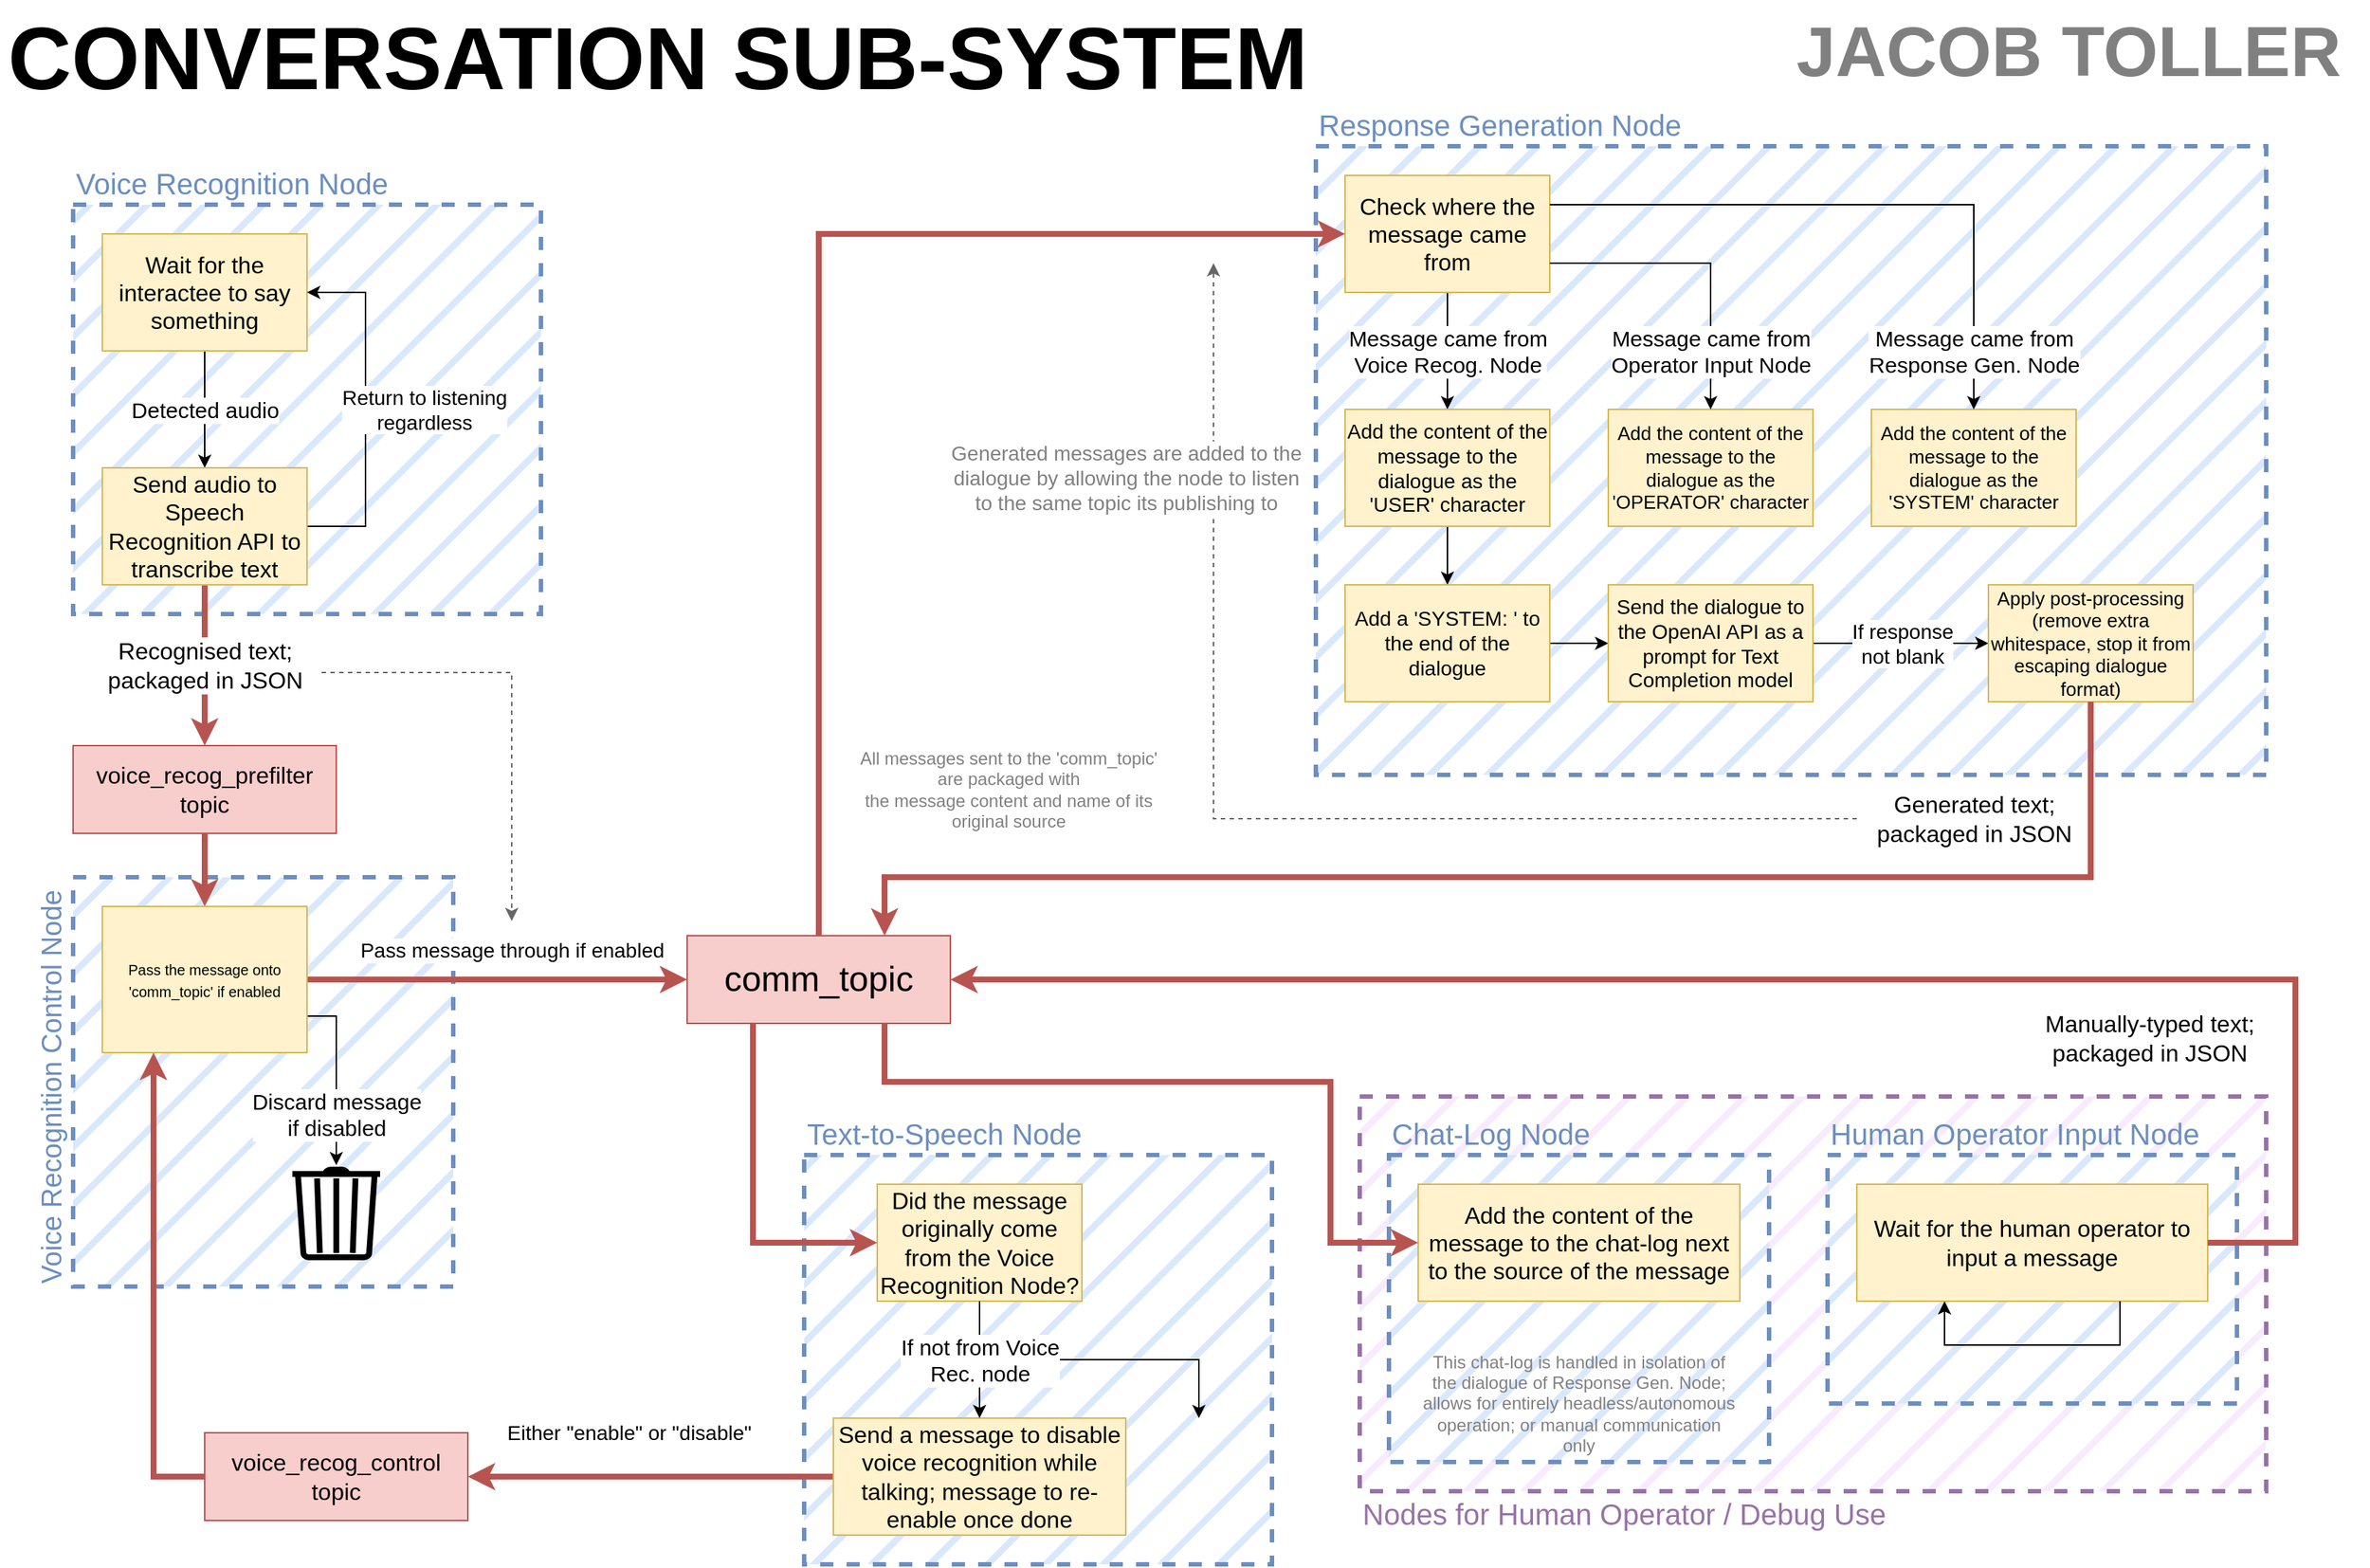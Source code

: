 <mxfile version="21.3.6" type="device">
  <diagram name="Page-1" id="MzHM1Ebuwn2UYsW7390A">
    <mxGraphModel dx="3027" dy="1767" grid="1" gridSize="10" guides="1" tooltips="1" connect="1" arrows="1" fold="1" page="1" pageScale="1" pageWidth="1654" pageHeight="1169" math="0" shadow="0">
      <root>
        <mxCell id="0" />
        <mxCell id="1" parent="0" />
        <mxCell id="4UQebfLzVkgeTfsJnJ6F-95" value="" style="rounded=0;whiteSpace=wrap;html=1;fillColor=#F8EBFF;dashed=1;strokeWidth=3;strokeColor=#9673A6;fillStyle=hatch;" vertex="1" parent="1">
          <mxGeometry x="940" y="770" width="620" height="270" as="geometry" />
        </mxCell>
        <mxCell id="4UQebfLzVkgeTfsJnJ6F-12" value="" style="rounded=0;whiteSpace=wrap;html=1;fillColor=#dae8fc;dashed=1;strokeWidth=3;strokeColor=#6c8ebf;fillStyle=hatch;" vertex="1" parent="1">
          <mxGeometry x="60" y="620" width="260" height="280" as="geometry" />
        </mxCell>
        <mxCell id="4UQebfLzVkgeTfsJnJ6F-2" value="" style="rounded=0;whiteSpace=wrap;html=1;fillColor=#dae8fc;dashed=1;strokeWidth=3;strokeColor=#6c8ebf;fillStyle=hatch;" vertex="1" parent="1">
          <mxGeometry x="60" y="160" width="320" height="280" as="geometry" />
        </mxCell>
        <mxCell id="4UQebfLzVkgeTfsJnJ6F-6" value="Detected audio" style="edgeStyle=orthogonalEdgeStyle;rounded=0;orthogonalLoop=1;jettySize=auto;html=1;exitX=0.5;exitY=1;exitDx=0;exitDy=0;entryX=0.5;entryY=0;entryDx=0;entryDy=0;labelBackgroundColor=default;fontSize=15;" edge="1" parent="1" source="4UQebfLzVkgeTfsJnJ6F-3" target="4UQebfLzVkgeTfsJnJ6F-5">
          <mxGeometry relative="1" as="geometry" />
        </mxCell>
        <mxCell id="4UQebfLzVkgeTfsJnJ6F-3" value="&lt;font style=&quot;font-size: 16px;&quot;&gt;Wait for the interactee to say something&lt;/font&gt;" style="rounded=0;whiteSpace=wrap;html=1;fillColor=#fff2cc;strokeColor=#d6b656;" vertex="1" parent="1">
          <mxGeometry x="80" y="180" width="140" height="80" as="geometry" />
        </mxCell>
        <mxCell id="4UQebfLzVkgeTfsJnJ6F-7" value="&lt;div style=&quot;font-size: 14px;&quot;&gt;&lt;font style=&quot;font-size: 14px;&quot;&gt;Return to listening&lt;/font&gt;&lt;/div&gt;&lt;div style=&quot;font-size: 14px;&quot;&gt;&lt;font style=&quot;font-size: 14px;&quot;&gt;regardless&lt;br style=&quot;font-size: 14px;&quot;&gt;&lt;/font&gt;&lt;/div&gt;" style="edgeStyle=orthogonalEdgeStyle;rounded=0;orthogonalLoop=1;jettySize=auto;html=1;exitX=1;exitY=0.5;exitDx=0;exitDy=0;entryX=1;entryY=0.5;entryDx=0;entryDy=0;fontSize=14;" edge="1" parent="1" source="4UQebfLzVkgeTfsJnJ6F-5" target="4UQebfLzVkgeTfsJnJ6F-3">
          <mxGeometry y="-40" relative="1" as="geometry">
            <Array as="points">
              <mxPoint x="260" y="380" />
              <mxPoint x="260" y="220" />
            </Array>
            <mxPoint as="offset" />
          </mxGeometry>
        </mxCell>
        <mxCell id="4UQebfLzVkgeTfsJnJ6F-11" value="&lt;div style=&quot;font-size: 16px;&quot;&gt;&lt;font style=&quot;font-size: 16px;&quot;&gt;Recognised text;&lt;/font&gt;&lt;/div&gt;&lt;div style=&quot;font-size: 16px;&quot;&gt;&lt;font style=&quot;font-size: 16px;&quot;&gt;packaged in JSON&lt;font style=&quot;font-size: 16px;&quot;&gt;&lt;br&gt;&lt;/font&gt;&lt;/font&gt;&lt;/div&gt;" style="edgeStyle=orthogonalEdgeStyle;rounded=0;orthogonalLoop=1;jettySize=auto;html=1;exitX=0.5;exitY=1;exitDx=0;exitDy=0;entryX=0.5;entryY=0;entryDx=0;entryDy=0;fillColor=#f8cecc;strokeColor=#b85450;strokeWidth=4;" edge="1" parent="1" source="4UQebfLzVkgeTfsJnJ6F-5" target="4UQebfLzVkgeTfsJnJ6F-10">
          <mxGeometry relative="1" as="geometry" />
        </mxCell>
        <mxCell id="4UQebfLzVkgeTfsJnJ6F-5" value="&lt;font style=&quot;font-size: 16px;&quot;&gt;Send audio to Speech Recognition API to transcribe text&lt;br&gt;&lt;/font&gt;" style="rounded=0;whiteSpace=wrap;html=1;fillColor=#fff2cc;strokeColor=#d6b656;" vertex="1" parent="1">
          <mxGeometry x="80" y="340" width="140" height="80" as="geometry" />
        </mxCell>
        <mxCell id="4UQebfLzVkgeTfsJnJ6F-19" style="edgeStyle=orthogonalEdgeStyle;rounded=0;orthogonalLoop=1;jettySize=auto;html=1;exitX=0.5;exitY=1;exitDx=0;exitDy=0;entryX=0.5;entryY=0;entryDx=0;entryDy=0;fillColor=#f8cecc;strokeColor=#b85450;strokeWidth=4;" edge="1" parent="1" source="4UQebfLzVkgeTfsJnJ6F-10" target="4UQebfLzVkgeTfsJnJ6F-14">
          <mxGeometry relative="1" as="geometry" />
        </mxCell>
        <mxCell id="4UQebfLzVkgeTfsJnJ6F-10" value="&lt;div style=&quot;font-size: 16px;&quot;&gt;&lt;font style=&quot;font-size: 16px;&quot;&gt;voice_recog_prefilter&lt;/font&gt;&lt;/div&gt;&lt;div style=&quot;font-size: 16px;&quot;&gt;&lt;font style=&quot;font-size: 16px;&quot;&gt;topic&lt;font style=&quot;font-size: 16px;&quot;&gt;&lt;br&gt;&lt;/font&gt;&lt;/font&gt;&lt;/div&gt;" style="rounded=0;whiteSpace=wrap;html=1;fillColor=#f8cecc;strokeColor=#b85450;" vertex="1" parent="1">
          <mxGeometry x="60" y="530" width="180" height="60" as="geometry" />
        </mxCell>
        <mxCell id="4UQebfLzVkgeTfsJnJ6F-13" value="&lt;div&gt;Discard message &lt;br&gt;&lt;/div&gt;&lt;div&gt;if disabled&lt;/div&gt;" style="edgeStyle=orthogonalEdgeStyle;rounded=0;orthogonalLoop=1;jettySize=auto;html=1;exitX=1;exitY=0.75;exitDx=0;exitDy=0;labelBackgroundColor=default;fontSize=15;entryX=0.5;entryY=-0.016;entryDx=0;entryDy=0;entryPerimeter=0;" edge="1" parent="1" source="4UQebfLzVkgeTfsJnJ6F-14" target="4UQebfLzVkgeTfsJnJ6F-18">
          <mxGeometry x="0.42" relative="1" as="geometry">
            <mxPoint x="150" y="810" as="targetPoint" />
            <mxPoint as="offset" />
          </mxGeometry>
        </mxCell>
        <mxCell id="4UQebfLzVkgeTfsJnJ6F-23" style="edgeStyle=orthogonalEdgeStyle;rounded=0;orthogonalLoop=1;jettySize=auto;html=1;exitX=1;exitY=0.5;exitDx=0;exitDy=0;entryX=0;entryY=0.5;entryDx=0;entryDy=0;fillColor=#f8cecc;strokeColor=#b85450;strokeWidth=4;" edge="1" parent="1" source="4UQebfLzVkgeTfsJnJ6F-14" target="4UQebfLzVkgeTfsJnJ6F-22">
          <mxGeometry relative="1" as="geometry" />
        </mxCell>
        <mxCell id="4UQebfLzVkgeTfsJnJ6F-28" value="&lt;font style=&quot;font-size: 14px;&quot;&gt;Pass message through if enabled&lt;/font&gt;" style="edgeLabel;html=1;align=center;verticalAlign=middle;resizable=0;points=[];" vertex="1" connectable="0" parent="4UQebfLzVkgeTfsJnJ6F-23">
          <mxGeometry x="-0.115" y="-3" relative="1" as="geometry">
            <mxPoint x="25" y="-23" as="offset" />
          </mxGeometry>
        </mxCell>
        <mxCell id="4UQebfLzVkgeTfsJnJ6F-14" value="&lt;font size=&quot;1&quot;&gt;Pass the message onto &#39;comm_topic&#39; if enabled&lt;br&gt;&lt;/font&gt;" style="rounded=0;whiteSpace=wrap;html=1;fillColor=#fff2cc;strokeColor=#d6b656;" vertex="1" parent="1">
          <mxGeometry x="80" y="640" width="140" height="100" as="geometry" />
        </mxCell>
        <mxCell id="4UQebfLzVkgeTfsJnJ6F-18" value="" style="html=1;verticalLabelPosition=bottom;align=center;labelBackgroundColor=#ffffff;verticalAlign=top;strokeWidth=4;strokeColor=#000000;shadow=0;dashed=0;shape=mxgraph.ios7.icons.trashcan;perimeterSpacing=2;" vertex="1" parent="1">
          <mxGeometry x="210" y="820" width="60" height="60" as="geometry" />
        </mxCell>
        <mxCell id="4UQebfLzVkgeTfsJnJ6F-22" value="&lt;font style=&quot;font-size: 24px;&quot;&gt;comm_topic&lt;br&gt;&lt;/font&gt;" style="rounded=0;whiteSpace=wrap;html=1;fillColor=#f8cecc;strokeColor=#b85450;" vertex="1" parent="1">
          <mxGeometry x="480" y="660" width="180" height="60" as="geometry" />
        </mxCell>
        <mxCell id="4UQebfLzVkgeTfsJnJ6F-25" value="&lt;font style=&quot;font-size: 20px;&quot;&gt;Voice Recognition Node&lt;br&gt;&lt;/font&gt;" style="text;html=1;strokeColor=none;fillColor=none;align=left;verticalAlign=bottom;whiteSpace=wrap;rounded=0;fontColor=#6C8EBF;" vertex="1" parent="1">
          <mxGeometry x="60" y="130" width="260" height="30" as="geometry" />
        </mxCell>
        <mxCell id="4UQebfLzVkgeTfsJnJ6F-27" value="&lt;font style=&quot;font-size: 19px;&quot;&gt;Voice Recognition Control Node&lt;br&gt;&lt;/font&gt;" style="text;html=1;strokeColor=none;fillColor=none;align=left;verticalAlign=bottom;whiteSpace=wrap;rounded=0;fontColor=#6C8EBF;rotation=-90;" vertex="1" parent="1">
          <mxGeometry x="-110" y="730" width="310" height="30" as="geometry" />
        </mxCell>
        <mxCell id="4UQebfLzVkgeTfsJnJ6F-29" value="" style="endArrow=classic;html=1;rounded=0;dashed=1;fillColor=#f5f5f5;strokeColor=#666666;" edge="1" parent="1">
          <mxGeometry width="50" height="50" relative="1" as="geometry">
            <mxPoint x="230" y="480" as="sourcePoint" />
            <mxPoint x="360" y="650" as="targetPoint" />
            <Array as="points">
              <mxPoint x="360" y="480" />
            </Array>
          </mxGeometry>
        </mxCell>
        <mxCell id="4UQebfLzVkgeTfsJnJ6F-36" value="" style="rounded=0;whiteSpace=wrap;html=1;fillColor=#dae8fc;dashed=1;strokeWidth=3;strokeColor=#6c8ebf;fillStyle=hatch;" vertex="1" parent="1">
          <mxGeometry x="560" y="810" width="320" height="280" as="geometry" />
        </mxCell>
        <mxCell id="4UQebfLzVkgeTfsJnJ6F-45" style="edgeStyle=orthogonalEdgeStyle;rounded=0;orthogonalLoop=1;jettySize=auto;html=1;exitX=0.5;exitY=1;exitDx=0;exitDy=0;entryX=0.5;entryY=0;entryDx=0;entryDy=0;" edge="1" parent="1" source="4UQebfLzVkgeTfsJnJ6F-38" target="4UQebfLzVkgeTfsJnJ6F-44">
          <mxGeometry relative="1" as="geometry" />
        </mxCell>
        <mxCell id="4UQebfLzVkgeTfsJnJ6F-38" value="&lt;font style=&quot;font-size: 16px;&quot;&gt;Did the message originally come from the Voice Recognition Node?&lt;br&gt;&lt;/font&gt;" style="rounded=0;whiteSpace=wrap;html=1;fillColor=#fff2cc;strokeColor=#d6b656;" vertex="1" parent="1">
          <mxGeometry x="610" y="830" width="140" height="80" as="geometry" />
        </mxCell>
        <mxCell id="4UQebfLzVkgeTfsJnJ6F-53" style="edgeStyle=orthogonalEdgeStyle;rounded=0;orthogonalLoop=1;jettySize=auto;html=1;exitX=0;exitY=0.5;exitDx=0;exitDy=0;entryX=1;entryY=0.5;entryDx=0;entryDy=0;fillColor=#f8cecc;strokeColor=#b85450;strokeWidth=4;" edge="1" parent="1" source="4UQebfLzVkgeTfsJnJ6F-40" target="4UQebfLzVkgeTfsJnJ6F-52">
          <mxGeometry relative="1" as="geometry" />
        </mxCell>
        <mxCell id="4UQebfLzVkgeTfsJnJ6F-54" value="&lt;font style=&quot;font-size: 14px;&quot;&gt;Either &quot;enable&quot; or &quot;disable&quot;&lt;br&gt;&lt;/font&gt;" style="edgeLabel;html=1;align=center;verticalAlign=middle;resizable=0;points=[];" vertex="1" connectable="0" parent="4UQebfLzVkgeTfsJnJ6F-53">
          <mxGeometry x="0.11" y="2" relative="1" as="geometry">
            <mxPoint x="-1" y="-32" as="offset" />
          </mxGeometry>
        </mxCell>
        <mxCell id="4UQebfLzVkgeTfsJnJ6F-40" value="&lt;font style=&quot;font-size: 16px;&quot;&gt;Send a message to disable voice recognition while talking; message to re-enable once done&lt;br&gt;&lt;/font&gt;" style="rounded=0;whiteSpace=wrap;html=1;fillColor=#fff2cc;strokeColor=#d6b656;" vertex="1" parent="1">
          <mxGeometry x="580" y="990" width="200" height="80" as="geometry" />
        </mxCell>
        <mxCell id="4UQebfLzVkgeTfsJnJ6F-41" value="&lt;div&gt;&lt;font style=&quot;font-size: 20px;&quot;&gt;&lt;br&gt;&lt;/font&gt;&lt;/div&gt;&lt;div&gt;&lt;font style=&quot;font-size: 20px;&quot;&gt;Text-to-Speech Node&lt;/font&gt;&lt;/div&gt;" style="text;html=1;strokeColor=none;fillColor=none;align=left;verticalAlign=bottom;whiteSpace=wrap;rounded=0;fontColor=#6C8EBF;" vertex="1" parent="1">
          <mxGeometry x="560" y="780" width="260" height="30" as="geometry" />
        </mxCell>
        <mxCell id="4UQebfLzVkgeTfsJnJ6F-44" value="" style="shape=image;html=1;verticalAlign=top;verticalLabelPosition=bottom;labelBackgroundColor=#ffffff;imageAspect=0;aspect=fixed;image=https://cdn1.iconfinder.com/data/icons/ui-essential-17/32/UI_Essential_Outline_1_essential-app-ui-sound-speaker-128.png" vertex="1" parent="1">
          <mxGeometry x="790" y="990" width="80" height="80" as="geometry" />
        </mxCell>
        <mxCell id="4UQebfLzVkgeTfsJnJ6F-37" value="&lt;div&gt;If not from Voice &lt;br&gt;&lt;/div&gt;&lt;div&gt;Rec. node&lt;/div&gt;" style="edgeStyle=orthogonalEdgeStyle;rounded=0;orthogonalLoop=1;jettySize=auto;html=1;exitX=0.5;exitY=1;exitDx=0;exitDy=0;entryX=0.5;entryY=0;entryDx=0;entryDy=0;labelBackgroundColor=default;fontSize=15;" edge="1" parent="1" source="4UQebfLzVkgeTfsJnJ6F-38" target="4UQebfLzVkgeTfsJnJ6F-40">
          <mxGeometry relative="1" as="geometry" />
        </mxCell>
        <mxCell id="4UQebfLzVkgeTfsJnJ6F-50" style="edgeStyle=orthogonalEdgeStyle;rounded=0;orthogonalLoop=1;jettySize=auto;html=1;exitX=0.25;exitY=1;exitDx=0;exitDy=0;entryX=0;entryY=0.5;entryDx=0;entryDy=0;fillColor=#f8cecc;strokeColor=#b85450;strokeWidth=4;" edge="1" parent="1" source="4UQebfLzVkgeTfsJnJ6F-22" target="4UQebfLzVkgeTfsJnJ6F-38">
          <mxGeometry relative="1" as="geometry">
            <mxPoint x="520" y="829.5" as="sourcePoint" />
            <mxPoint x="780" y="829.5" as="targetPoint" />
          </mxGeometry>
        </mxCell>
        <mxCell id="4UQebfLzVkgeTfsJnJ6F-52" value="&lt;div style=&quot;font-size: 16px;&quot;&gt;&lt;font style=&quot;font-size: 16px;&quot;&gt;voice_recog_control&lt;/font&gt;&lt;/div&gt;&lt;div style=&quot;font-size: 16px;&quot;&gt;&lt;font style=&quot;font-size: 16px;&quot;&gt;topic&lt;font style=&quot;font-size: 16px;&quot;&gt;&lt;br&gt;&lt;/font&gt;&lt;/font&gt;&lt;/div&gt;" style="rounded=0;whiteSpace=wrap;html=1;fillColor=#f8cecc;strokeColor=#b85450;" vertex="1" parent="1">
          <mxGeometry x="150" y="1000" width="180" height="60" as="geometry" />
        </mxCell>
        <mxCell id="4UQebfLzVkgeTfsJnJ6F-55" style="edgeStyle=orthogonalEdgeStyle;rounded=0;orthogonalLoop=1;jettySize=auto;html=1;exitX=0;exitY=0.5;exitDx=0;exitDy=0;fillColor=#f8cecc;strokeColor=#b85450;strokeWidth=4;entryX=0.25;entryY=1;entryDx=0;entryDy=0;" edge="1" parent="1" source="4UQebfLzVkgeTfsJnJ6F-52" target="4UQebfLzVkgeTfsJnJ6F-14">
          <mxGeometry relative="1" as="geometry">
            <mxPoint x="670" y="700" as="sourcePoint" />
            <mxPoint x="10" y="1060" as="targetPoint" />
            <Array as="points">
              <mxPoint x="115" y="1030" />
            </Array>
          </mxGeometry>
        </mxCell>
        <mxCell id="4UQebfLzVkgeTfsJnJ6F-56" value="" style="rounded=0;whiteSpace=wrap;html=1;fillColor=#dae8fc;dashed=1;strokeWidth=3;strokeColor=#6c8ebf;fillStyle=hatch;" vertex="1" parent="1">
          <mxGeometry x="910" y="120" width="650" height="430" as="geometry" />
        </mxCell>
        <mxCell id="4UQebfLzVkgeTfsJnJ6F-57" value="&lt;div&gt;Message came from &lt;br&gt;&lt;/div&gt;&lt;div&gt;Voice Recog. Node&lt;/div&gt;" style="edgeStyle=orthogonalEdgeStyle;rounded=0;orthogonalLoop=1;jettySize=auto;html=1;exitX=0.5;exitY=1;exitDx=0;exitDy=0;entryX=0.5;entryY=0;entryDx=0;entryDy=0;labelBackgroundColor=default;fontSize=15;" edge="1" parent="1" source="4UQebfLzVkgeTfsJnJ6F-58" target="4UQebfLzVkgeTfsJnJ6F-60">
          <mxGeometry relative="1" as="geometry" />
        </mxCell>
        <mxCell id="4UQebfLzVkgeTfsJnJ6F-58" value="&lt;font style=&quot;font-size: 16px;&quot;&gt;Check where the message came from&lt;br&gt;&lt;/font&gt;" style="rounded=0;whiteSpace=wrap;html=1;fillColor=#fff2cc;strokeColor=#d6b656;" vertex="1" parent="1">
          <mxGeometry x="930" y="140" width="140" height="80" as="geometry" />
        </mxCell>
        <mxCell id="4UQebfLzVkgeTfsJnJ6F-68" style="edgeStyle=orthogonalEdgeStyle;rounded=0;orthogonalLoop=1;jettySize=auto;html=1;exitX=0.5;exitY=1;exitDx=0;exitDy=0;entryX=0.5;entryY=0;entryDx=0;entryDy=0;" edge="1" parent="1" source="4UQebfLzVkgeTfsJnJ6F-60" target="4UQebfLzVkgeTfsJnJ6F-67">
          <mxGeometry relative="1" as="geometry" />
        </mxCell>
        <mxCell id="4UQebfLzVkgeTfsJnJ6F-60" value="&lt;font style=&quot;font-size: 14px;&quot;&gt;Add the content of the message to the dialogue as the &#39;USER&#39; character&lt;br&gt;&lt;/font&gt;" style="rounded=0;whiteSpace=wrap;html=1;fillColor=#fff2cc;strokeColor=#d6b656;" vertex="1" parent="1">
          <mxGeometry x="930" y="300" width="140" height="80" as="geometry" />
        </mxCell>
        <mxCell id="4UQebfLzVkgeTfsJnJ6F-61" value="&lt;font style=&quot;font-size: 20px;&quot;&gt;Response Generation Node&lt;br&gt;&lt;/font&gt;" style="text;html=1;strokeColor=none;fillColor=none;align=left;verticalAlign=bottom;whiteSpace=wrap;rounded=0;fontColor=#6C8EBF;" vertex="1" parent="1">
          <mxGeometry x="910" y="90" width="260" height="30" as="geometry" />
        </mxCell>
        <mxCell id="4UQebfLzVkgeTfsJnJ6F-62" value="&lt;font style=&quot;font-size: 13px;&quot;&gt;Add the content of the message to the dialogue as the &#39;OPERATOR&#39; character&lt;br&gt;&lt;/font&gt;" style="rounded=0;whiteSpace=wrap;html=1;fillColor=#fff2cc;strokeColor=#d6b656;" vertex="1" parent="1">
          <mxGeometry x="1110" y="300" width="140" height="80" as="geometry" />
        </mxCell>
        <mxCell id="4UQebfLzVkgeTfsJnJ6F-63" value="&lt;font style=&quot;font-size: 13px;&quot;&gt;Add the content of the message to the dialogue as the &#39;SYSTEM&#39; character&lt;br&gt;&lt;/font&gt;" style="rounded=0;whiteSpace=wrap;html=1;fillColor=#fff2cc;strokeColor=#d6b656;" vertex="1" parent="1">
          <mxGeometry x="1290" y="300" width="140" height="80" as="geometry" />
        </mxCell>
        <mxCell id="4UQebfLzVkgeTfsJnJ6F-65" value="&lt;div&gt;Message came from &lt;br&gt;&lt;/div&gt;&lt;div&gt;Operator Input Node&lt;/div&gt;" style="edgeStyle=orthogonalEdgeStyle;rounded=0;orthogonalLoop=1;jettySize=auto;html=1;exitX=1;exitY=0.75;exitDx=0;exitDy=0;entryX=0.5;entryY=0;entryDx=0;entryDy=0;labelBackgroundColor=default;fontSize=15;" edge="1" parent="1" source="4UQebfLzVkgeTfsJnJ6F-58" target="4UQebfLzVkgeTfsJnJ6F-62">
          <mxGeometry x="0.619" relative="1" as="geometry">
            <mxPoint x="1010" y="230" as="sourcePoint" />
            <mxPoint x="1010" y="310" as="targetPoint" />
            <mxPoint as="offset" />
          </mxGeometry>
        </mxCell>
        <mxCell id="4UQebfLzVkgeTfsJnJ6F-66" value="&lt;div&gt;Message came from &lt;br&gt;&lt;/div&gt;&lt;div&gt;Response Gen. Node&lt;/div&gt;" style="edgeStyle=orthogonalEdgeStyle;rounded=0;orthogonalLoop=1;jettySize=auto;html=1;exitX=1;exitY=0.25;exitDx=0;exitDy=0;entryX=0.5;entryY=0;entryDx=0;entryDy=0;labelBackgroundColor=default;fontSize=15;" edge="1" parent="1" source="4UQebfLzVkgeTfsJnJ6F-58" target="4UQebfLzVkgeTfsJnJ6F-63">
          <mxGeometry x="0.814" relative="1" as="geometry">
            <mxPoint x="1020" y="240" as="sourcePoint" />
            <mxPoint x="1020" y="320" as="targetPoint" />
            <mxPoint as="offset" />
          </mxGeometry>
        </mxCell>
        <mxCell id="4UQebfLzVkgeTfsJnJ6F-70" style="edgeStyle=orthogonalEdgeStyle;rounded=0;orthogonalLoop=1;jettySize=auto;html=1;exitX=1;exitY=0.5;exitDx=0;exitDy=0;entryX=0;entryY=0.5;entryDx=0;entryDy=0;" edge="1" parent="1" source="4UQebfLzVkgeTfsJnJ6F-67" target="4UQebfLzVkgeTfsJnJ6F-69">
          <mxGeometry relative="1" as="geometry" />
        </mxCell>
        <mxCell id="4UQebfLzVkgeTfsJnJ6F-67" value="&lt;font style=&quot;font-size: 14px;&quot;&gt;Add a &#39;SYSTEM: &#39; to the end of the dialogue&lt;br&gt;&lt;/font&gt;" style="rounded=0;whiteSpace=wrap;html=1;fillColor=#fff2cc;strokeColor=#d6b656;" vertex="1" parent="1">
          <mxGeometry x="930" y="420" width="140" height="80" as="geometry" />
        </mxCell>
        <mxCell id="4UQebfLzVkgeTfsJnJ6F-72" style="edgeStyle=orthogonalEdgeStyle;rounded=0;orthogonalLoop=1;jettySize=auto;html=1;exitX=1;exitY=0.5;exitDx=0;exitDy=0;entryX=0;entryY=0.5;entryDx=0;entryDy=0;" edge="1" parent="1" source="4UQebfLzVkgeTfsJnJ6F-69" target="4UQebfLzVkgeTfsJnJ6F-71">
          <mxGeometry relative="1" as="geometry" />
        </mxCell>
        <mxCell id="4UQebfLzVkgeTfsJnJ6F-73" value="&lt;div style=&quot;font-size: 14px;&quot;&gt;&lt;font style=&quot;font-size: 14px;&quot;&gt;If response &lt;br&gt;&lt;/font&gt;&lt;/div&gt;&lt;div style=&quot;font-size: 14px;&quot;&gt;&lt;font style=&quot;font-size: 14px;&quot;&gt;not blank&lt;/font&gt;&lt;/div&gt;" style="edgeLabel;html=1;align=center;verticalAlign=middle;resizable=0;points=[];" vertex="1" connectable="0" parent="4UQebfLzVkgeTfsJnJ6F-72">
          <mxGeometry x="-0.21" y="-2" relative="1" as="geometry">
            <mxPoint x="13" y="-2" as="offset" />
          </mxGeometry>
        </mxCell>
        <mxCell id="4UQebfLzVkgeTfsJnJ6F-69" value="&lt;font style=&quot;font-size: 14px;&quot;&gt;Send the dialogue to the OpenAI API as a prompt for Text Completion model&lt;br&gt;&lt;/font&gt;" style="rounded=0;whiteSpace=wrap;html=1;fillColor=#fff2cc;strokeColor=#d6b656;" vertex="1" parent="1">
          <mxGeometry x="1110" y="420" width="140" height="80" as="geometry" />
        </mxCell>
        <mxCell id="4UQebfLzVkgeTfsJnJ6F-71" value="&lt;font style=&quot;font-size: 13px;&quot;&gt;Apply post-processing (remove extra whitespace, stop it from escaping dialogue format)&lt;br&gt;&lt;/font&gt;" style="rounded=0;whiteSpace=wrap;html=1;fillColor=#fff2cc;strokeColor=#d6b656;" vertex="1" parent="1">
          <mxGeometry x="1370" y="420" width="140" height="80" as="geometry" />
        </mxCell>
        <mxCell id="4UQebfLzVkgeTfsJnJ6F-75" value="&lt;div style=&quot;font-size: 16px;&quot;&gt;&lt;font style=&quot;font-size: 16px;&quot;&gt;Generated text;&lt;/font&gt;&lt;/div&gt;&lt;div style=&quot;font-size: 16px;&quot;&gt;&lt;font style=&quot;font-size: 16px;&quot;&gt;packaged in JSON&lt;font style=&quot;font-size: 16px;&quot;&gt;&lt;br&gt;&lt;/font&gt;&lt;/font&gt;&lt;/div&gt;" style="edgeStyle=orthogonalEdgeStyle;rounded=0;orthogonalLoop=1;jettySize=auto;html=1;exitX=0.5;exitY=1;exitDx=0;exitDy=0;entryX=0.75;entryY=0;entryDx=0;entryDy=0;fillColor=#f8cecc;strokeColor=#b85450;strokeWidth=4;" edge="1" parent="1" source="4UQebfLzVkgeTfsJnJ6F-71" target="4UQebfLzVkgeTfsJnJ6F-22">
          <mxGeometry x="-0.594" y="-40" relative="1" as="geometry">
            <mxPoint x="979.57" y="620" as="sourcePoint" />
            <mxPoint x="979.57" y="730" as="targetPoint" />
            <Array as="points">
              <mxPoint x="1440" y="620" />
              <mxPoint x="615" y="620" />
            </Array>
            <mxPoint as="offset" />
          </mxGeometry>
        </mxCell>
        <mxCell id="4UQebfLzVkgeTfsJnJ6F-77" style="edgeStyle=orthogonalEdgeStyle;rounded=0;orthogonalLoop=1;jettySize=auto;html=1;exitX=0.5;exitY=0;exitDx=0;exitDy=0;entryX=0;entryY=0.5;entryDx=0;entryDy=0;fillColor=#f8cecc;strokeColor=#b85450;strokeWidth=4;" edge="1" parent="1" source="4UQebfLzVkgeTfsJnJ6F-22" target="4UQebfLzVkgeTfsJnJ6F-58">
          <mxGeometry relative="1" as="geometry">
            <mxPoint x="670" y="700" as="sourcePoint" />
            <mxPoint x="910" y="780" as="targetPoint" />
          </mxGeometry>
        </mxCell>
        <mxCell id="4UQebfLzVkgeTfsJnJ6F-78" value="" style="endArrow=classic;html=1;rounded=0;dashed=1;fillColor=#f5f5f5;strokeColor=#666666;" edge="1" parent="1">
          <mxGeometry width="50" height="50" relative="1" as="geometry">
            <mxPoint x="1280" y="580" as="sourcePoint" />
            <mxPoint x="840" y="200" as="targetPoint" />
            <Array as="points">
              <mxPoint x="840" y="580" />
            </Array>
          </mxGeometry>
        </mxCell>
        <mxCell id="4UQebfLzVkgeTfsJnJ6F-79" value="&lt;div style=&quot;font-size: 14px;&quot;&gt;&lt;font style=&quot;font-size: 14px;&quot;&gt;Generated messages are added to the &lt;br&gt;&lt;/font&gt;&lt;/div&gt;&lt;div style=&quot;font-size: 14px;&quot;&gt;&lt;font style=&quot;font-size: 14px;&quot;&gt;dialogue by allowing the node to listen &lt;br&gt;&lt;/font&gt;&lt;/div&gt;&lt;div style=&quot;font-size: 14px;&quot;&gt;&lt;font style=&quot;font-size: 14px;&quot;&gt;to the same topic its publishing to&lt;/font&gt;&lt;/div&gt;" style="edgeLabel;html=1;align=center;verticalAlign=middle;resizable=0;points=[];fontColor=#808080;" vertex="1" connectable="0" parent="4UQebfLzVkgeTfsJnJ6F-78">
          <mxGeometry x="0.307" y="1" relative="1" as="geometry">
            <mxPoint x="-59" y="-137" as="offset" />
          </mxGeometry>
        </mxCell>
        <mxCell id="4UQebfLzVkgeTfsJnJ6F-80" value="" style="rounded=0;whiteSpace=wrap;html=1;fillColor=#dae8fc;dashed=1;strokeWidth=3;strokeColor=#6c8ebf;fillStyle=hatch;" vertex="1" parent="1">
          <mxGeometry x="960" y="810" width="260" height="210" as="geometry" />
        </mxCell>
        <mxCell id="4UQebfLzVkgeTfsJnJ6F-82" value="&lt;font style=&quot;font-size: 16px;&quot;&gt;Add the content of the message to the chat-log next to the source of the message&lt;br&gt;&lt;/font&gt;" style="rounded=0;whiteSpace=wrap;html=1;fillColor=#fff2cc;strokeColor=#d6b656;" vertex="1" parent="1">
          <mxGeometry x="980" y="830" width="220" height="80" as="geometry" />
        </mxCell>
        <mxCell id="4UQebfLzVkgeTfsJnJ6F-84" value="&lt;div&gt;&lt;font style=&quot;font-size: 20px;&quot;&gt;&lt;br&gt;&lt;/font&gt;&lt;/div&gt;&lt;div&gt;&lt;font style=&quot;font-size: 20px;&quot;&gt;Chat-Log Node&lt;/font&gt;&lt;/div&gt;" style="text;html=1;strokeColor=none;fillColor=none;align=left;verticalAlign=bottom;whiteSpace=wrap;rounded=0;fontColor=#6C8EBF;" vertex="1" parent="1">
          <mxGeometry x="960" y="780" width="260" height="30" as="geometry" />
        </mxCell>
        <mxCell id="4UQebfLzVkgeTfsJnJ6F-87" style="edgeStyle=orthogonalEdgeStyle;rounded=0;orthogonalLoop=1;jettySize=auto;html=1;exitX=0.75;exitY=1;exitDx=0;exitDy=0;entryX=0;entryY=0.5;entryDx=0;entryDy=0;fillColor=#f8cecc;strokeColor=#b85450;strokeWidth=4;" edge="1" parent="1" source="4UQebfLzVkgeTfsJnJ6F-22" target="4UQebfLzVkgeTfsJnJ6F-82">
          <mxGeometry relative="1" as="geometry">
            <mxPoint x="535" y="730" as="sourcePoint" />
            <mxPoint x="620" y="880" as="targetPoint" />
            <Array as="points">
              <mxPoint x="615" y="760" />
              <mxPoint x="920" y="760" />
              <mxPoint x="920" y="870" />
            </Array>
          </mxGeometry>
        </mxCell>
        <mxCell id="4UQebfLzVkgeTfsJnJ6F-88" value="" style="rounded=0;whiteSpace=wrap;html=1;fillColor=#dae8fc;dashed=1;strokeWidth=3;strokeColor=#6c8ebf;fillStyle=hatch;" vertex="1" parent="1">
          <mxGeometry x="1260" y="810" width="280" height="170" as="geometry" />
        </mxCell>
        <mxCell id="4UQebfLzVkgeTfsJnJ6F-89" value="&lt;font style=&quot;font-size: 16px;&quot;&gt;Wait for the human operator to input a message&lt;br&gt;&lt;/font&gt;" style="rounded=0;whiteSpace=wrap;html=1;fillColor=#fff2cc;strokeColor=#d6b656;" vertex="1" parent="1">
          <mxGeometry x="1280" y="830" width="240" height="80" as="geometry" />
        </mxCell>
        <mxCell id="4UQebfLzVkgeTfsJnJ6F-90" value="&lt;div&gt;&lt;font style=&quot;font-size: 20px;&quot;&gt;&lt;br&gt;&lt;/font&gt;&lt;/div&gt;&lt;div&gt;&lt;font style=&quot;font-size: 20px;&quot;&gt;Human Operator Input Node&lt;/font&gt;&lt;/div&gt;" style="text;html=1;strokeColor=none;fillColor=none;align=left;verticalAlign=bottom;whiteSpace=wrap;rounded=0;fontColor=#6C8EBF;" vertex="1" parent="1">
          <mxGeometry x="1260" y="780" width="260" height="30" as="geometry" />
        </mxCell>
        <mxCell id="4UQebfLzVkgeTfsJnJ6F-92" value="&lt;div style=&quot;font-size: 16px;&quot;&gt;&lt;font style=&quot;font-size: 16px;&quot;&gt;Manually-typed text;&lt;/font&gt;&lt;/div&gt;&lt;div style=&quot;font-size: 16px;&quot;&gt;&lt;font style=&quot;font-size: 16px;&quot;&gt;packaged in JSON&lt;font style=&quot;font-size: 16px;&quot;&gt;&lt;br&gt;&lt;/font&gt;&lt;/font&gt;&lt;/div&gt;" style="edgeStyle=orthogonalEdgeStyle;rounded=0;orthogonalLoop=1;jettySize=auto;html=1;fillColor=#f8cecc;strokeColor=#b85450;strokeWidth=4;exitX=1;exitY=0.5;exitDx=0;exitDy=0;entryX=1;entryY=0.5;entryDx=0;entryDy=0;" edge="1" parent="1" source="4UQebfLzVkgeTfsJnJ6F-89" target="4UQebfLzVkgeTfsJnJ6F-22">
          <mxGeometry x="-0.414" y="40" relative="1" as="geometry">
            <mxPoint x="1370" y="700" as="sourcePoint" />
            <mxPoint x="860" y="680" as="targetPoint" />
            <Array as="points">
              <mxPoint x="1580" y="870" />
              <mxPoint x="1580" y="690" />
            </Array>
            <mxPoint as="offset" />
          </mxGeometry>
        </mxCell>
        <mxCell id="4UQebfLzVkgeTfsJnJ6F-94" style="edgeStyle=orthogonalEdgeStyle;rounded=0;orthogonalLoop=1;jettySize=auto;html=1;exitX=0.75;exitY=1;exitDx=0;exitDy=0;entryX=0.25;entryY=1;entryDx=0;entryDy=0;" edge="1" parent="1" source="4UQebfLzVkgeTfsJnJ6F-89" target="4UQebfLzVkgeTfsJnJ6F-89">
          <mxGeometry relative="1" as="geometry">
            <Array as="points">
              <mxPoint x="1460" y="940" />
              <mxPoint x="1340" y="940" />
            </Array>
          </mxGeometry>
        </mxCell>
        <mxCell id="4UQebfLzVkgeTfsJnJ6F-96" value="&lt;div&gt;&lt;font style=&quot;font-size: 20px;&quot; color=&quot;#9673a6&quot;&gt;Nodes for Human Operator / Debug Use&lt;br&gt;&lt;/font&gt;&lt;/div&gt;" style="text;html=1;strokeColor=none;fillColor=none;align=left;verticalAlign=bottom;whiteSpace=wrap;rounded=0;fontColor=#6C8EBF;" vertex="1" parent="1">
          <mxGeometry x="940" y="1040" width="380" height="30" as="geometry" />
        </mxCell>
        <mxCell id="4UQebfLzVkgeTfsJnJ6F-99" value="&lt;div&gt;&lt;font color=&quot;#808080&quot;&gt;All messages sent to the &#39;comm_topic&#39; are packaged with &lt;br&gt;&lt;/font&gt;&lt;/div&gt;&lt;div&gt;&lt;font color=&quot;#808080&quot;&gt;the message content and name of its original source &lt;/font&gt;&lt;/div&gt;" style="text;html=1;strokeColor=none;fillColor=none;align=center;verticalAlign=middle;whiteSpace=wrap;rounded=0;" vertex="1" parent="1">
          <mxGeometry x="590" y="520" width="220" height="80" as="geometry" />
        </mxCell>
        <mxCell id="4UQebfLzVkgeTfsJnJ6F-100" value="&lt;font style=&quot;font-size: 60px;&quot;&gt;&lt;b style=&quot;&quot;&gt;CONVERSATION SUB-SYSTEM&lt;/b&gt;&lt;font style=&quot;font-size: 60px;&quot;&gt;&lt;br&gt;&lt;/font&gt;&lt;/font&gt;" style="text;html=1;strokeColor=none;fillColor=none;align=center;verticalAlign=middle;whiteSpace=wrap;rounded=0;" vertex="1" parent="1">
          <mxGeometry x="10" y="20" width="900" height="80" as="geometry" />
        </mxCell>
        <mxCell id="4UQebfLzVkgeTfsJnJ6F-102" value="&lt;font color=&quot;#808080&quot;&gt;This chat-log is handled in isolation of the dialogue of Response Gen. Node; allows for entirely headless/autonomous operation; or manual communication only&lt;br&gt;&lt;/font&gt;" style="text;html=1;strokeColor=none;fillColor=none;align=center;verticalAlign=middle;whiteSpace=wrap;rounded=0;" vertex="1" parent="1">
          <mxGeometry x="980" y="940" width="220" height="80" as="geometry" />
        </mxCell>
        <mxCell id="4UQebfLzVkgeTfsJnJ6F-103" value="&lt;font style=&quot;font-size: 48px;&quot; color=&quot;#808080&quot;&gt;&lt;b style=&quot;&quot;&gt;JACOB TOLLER&lt;/b&gt;&lt;font style=&quot;font-size: 48px;&quot;&gt;&lt;br&gt;&lt;/font&gt;&lt;/font&gt;" style="text;html=1;strokeColor=none;fillColor=none;align=center;verticalAlign=middle;whiteSpace=wrap;rounded=0;" vertex="1" parent="1">
          <mxGeometry x="1220" y="20" width="410" height="70" as="geometry" />
        </mxCell>
      </root>
    </mxGraphModel>
  </diagram>
</mxfile>
